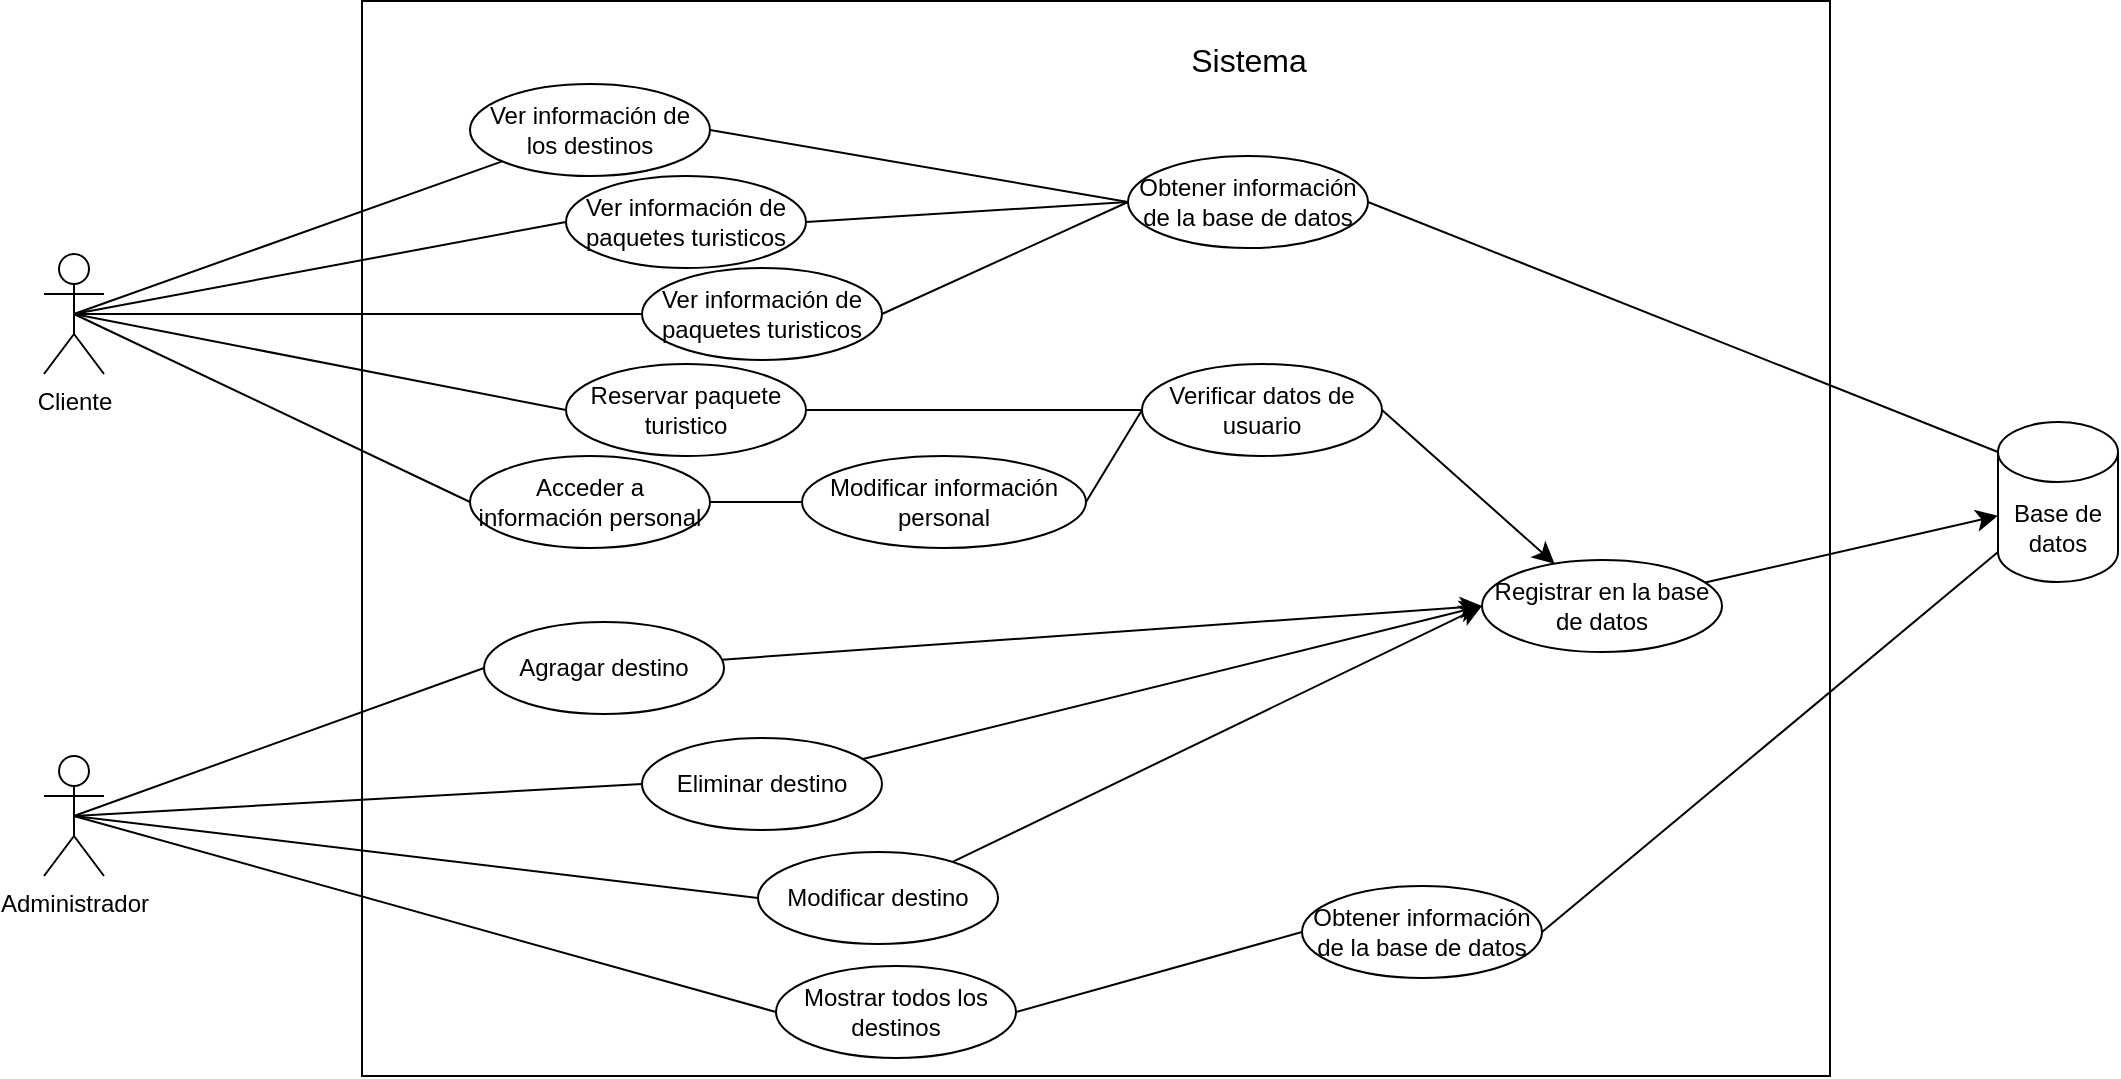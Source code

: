 <mxfile version="25.0.3">
  <diagram name="Página-1" id="uOCNBpy4D1US0aenxQsT">
    <mxGraphModel dx="2074" dy="1146" grid="0" gridSize="10" guides="1" tooltips="1" connect="1" arrows="1" fold="1" page="0" pageScale="1" pageWidth="827" pageHeight="1169" math="0" shadow="0">
      <root>
        <mxCell id="0" />
        <mxCell id="1" parent="0" />
        <mxCell id="DeKNGJ8n5bGCXkn4HHzx-1" value="" style="rounded=0;whiteSpace=wrap;html=1;" vertex="1" parent="1">
          <mxGeometry x="-95" y="-46.5" width="734" height="537.5" as="geometry" />
        </mxCell>
        <mxCell id="DeKNGJ8n5bGCXkn4HHzx-2" value="Sistema" style="text;html=1;align=center;verticalAlign=middle;resizable=0;points=[];autosize=1;strokeColor=none;fillColor=none;fontSize=16;" vertex="1" parent="1">
          <mxGeometry x="310" y="-33" width="76" height="31" as="geometry" />
        </mxCell>
        <mxCell id="DeKNGJ8n5bGCXkn4HHzx-3" value="Cliente" style="shape=umlActor;verticalLabelPosition=bottom;verticalAlign=top;html=1;outlineConnect=0;" vertex="1" parent="1">
          <mxGeometry x="-254" y="80" width="30" height="60" as="geometry" />
        </mxCell>
        <mxCell id="DeKNGJ8n5bGCXkn4HHzx-4" value="Ver información de los destinos" style="ellipse;whiteSpace=wrap;html=1;" vertex="1" parent="1">
          <mxGeometry x="-41" y="-5" width="120" height="46" as="geometry" />
        </mxCell>
        <mxCell id="DeKNGJ8n5bGCXkn4HHzx-8" value="" style="endArrow=none;html=1;rounded=0;fontSize=12;startSize=8;endSize=8;curved=1;exitX=0.5;exitY=0.5;exitDx=0;exitDy=0;exitPerimeter=0;" edge="1" parent="1" source="DeKNGJ8n5bGCXkn4HHzx-3" target="DeKNGJ8n5bGCXkn4HHzx-4">
          <mxGeometry width="50" height="50" relative="1" as="geometry">
            <mxPoint x="21" y="280" as="sourcePoint" />
            <mxPoint x="71" y="230" as="targetPoint" />
          </mxGeometry>
        </mxCell>
        <mxCell id="DeKNGJ8n5bGCXkn4HHzx-12" value="Ver información de paquetes turisticos" style="ellipse;whiteSpace=wrap;html=1;" vertex="1" parent="1">
          <mxGeometry x="7" y="41" width="120" height="46" as="geometry" />
        </mxCell>
        <mxCell id="DeKNGJ8n5bGCXkn4HHzx-13" value="" style="endArrow=none;html=1;rounded=0;fontSize=12;startSize=8;endSize=8;curved=1;exitX=0.5;exitY=0.5;exitDx=0;exitDy=0;exitPerimeter=0;entryX=0;entryY=0.5;entryDx=0;entryDy=0;" edge="1" parent="1" source="DeKNGJ8n5bGCXkn4HHzx-3" target="DeKNGJ8n5bGCXkn4HHzx-12">
          <mxGeometry width="50" height="50" relative="1" as="geometry">
            <mxPoint x="10" y="346" as="sourcePoint" />
            <mxPoint x="60" y="296" as="targetPoint" />
          </mxGeometry>
        </mxCell>
        <mxCell id="DeKNGJ8n5bGCXkn4HHzx-14" value="Ver información de paquetes turisticos" style="ellipse;whiteSpace=wrap;html=1;" vertex="1" parent="1">
          <mxGeometry x="45" y="87" width="120" height="46" as="geometry" />
        </mxCell>
        <mxCell id="DeKNGJ8n5bGCXkn4HHzx-15" value="" style="endArrow=none;html=1;rounded=0;fontSize=12;startSize=8;endSize=8;curved=1;exitX=0.5;exitY=0.5;exitDx=0;exitDy=0;exitPerimeter=0;entryX=0;entryY=0.5;entryDx=0;entryDy=0;" edge="1" parent="1" source="DeKNGJ8n5bGCXkn4HHzx-3" target="DeKNGJ8n5bGCXkn4HHzx-14">
          <mxGeometry width="50" height="50" relative="1" as="geometry">
            <mxPoint x="158" y="243" as="sourcePoint" />
            <mxPoint x="208" y="193" as="targetPoint" />
          </mxGeometry>
        </mxCell>
        <mxCell id="DeKNGJ8n5bGCXkn4HHzx-16" value="Reservar paquete turistico" style="ellipse;whiteSpace=wrap;html=1;" vertex="1" parent="1">
          <mxGeometry x="7" y="135" width="120" height="46" as="geometry" />
        </mxCell>
        <mxCell id="DeKNGJ8n5bGCXkn4HHzx-17" value="" style="endArrow=none;html=1;rounded=0;fontSize=12;startSize=8;endSize=8;curved=1;entryX=0.5;entryY=0.5;entryDx=0;entryDy=0;entryPerimeter=0;exitX=0;exitY=0.5;exitDx=0;exitDy=0;" edge="1" parent="1" source="DeKNGJ8n5bGCXkn4HHzx-16" target="DeKNGJ8n5bGCXkn4HHzx-3">
          <mxGeometry width="50" height="50" relative="1" as="geometry">
            <mxPoint x="-79" y="345" as="sourcePoint" />
            <mxPoint x="-29" y="295" as="targetPoint" />
          </mxGeometry>
        </mxCell>
        <mxCell id="DeKNGJ8n5bGCXkn4HHzx-19" value="Acceder a información personal" style="ellipse;whiteSpace=wrap;html=1;" vertex="1" parent="1">
          <mxGeometry x="-41" y="181" width="120" height="46" as="geometry" />
        </mxCell>
        <mxCell id="DeKNGJ8n5bGCXkn4HHzx-20" value="" style="endArrow=none;html=1;rounded=0;fontSize=12;startSize=8;endSize=8;curved=1;exitX=0.5;exitY=0.5;exitDx=0;exitDy=0;exitPerimeter=0;entryX=0;entryY=0.5;entryDx=0;entryDy=0;" edge="1" parent="1" source="DeKNGJ8n5bGCXkn4HHzx-3" target="DeKNGJ8n5bGCXkn4HHzx-19">
          <mxGeometry width="50" height="50" relative="1" as="geometry">
            <mxPoint x="-81" y="369" as="sourcePoint" />
            <mxPoint x="-31" y="319" as="targetPoint" />
          </mxGeometry>
        </mxCell>
        <mxCell id="DeKNGJ8n5bGCXkn4HHzx-31" style="edgeStyle=none;curved=1;rounded=0;orthogonalLoop=1;jettySize=auto;html=1;fontSize=12;startSize=8;endSize=8;exitX=1;exitY=0.5;exitDx=0;exitDy=0;" edge="1" parent="1" source="DeKNGJ8n5bGCXkn4HHzx-22" target="DeKNGJ8n5bGCXkn4HHzx-26">
          <mxGeometry relative="1" as="geometry" />
        </mxCell>
        <mxCell id="DeKNGJ8n5bGCXkn4HHzx-22" value="Verificar datos de usuario" style="ellipse;whiteSpace=wrap;html=1;" vertex="1" parent="1">
          <mxGeometry x="295" y="135" width="120" height="46" as="geometry" />
        </mxCell>
        <mxCell id="DeKNGJ8n5bGCXkn4HHzx-23" value="" style="endArrow=none;html=1;rounded=0;fontSize=12;startSize=8;endSize=8;curved=1;exitX=1;exitY=0.5;exitDx=0;exitDy=0;entryX=0;entryY=0.5;entryDx=0;entryDy=0;" edge="1" parent="1" source="DeKNGJ8n5bGCXkn4HHzx-19" target="DeKNGJ8n5bGCXkn4HHzx-27">
          <mxGeometry width="50" height="50" relative="1" as="geometry">
            <mxPoint x="161" y="349" as="sourcePoint" />
            <mxPoint x="211" y="299" as="targetPoint" />
          </mxGeometry>
        </mxCell>
        <mxCell id="DeKNGJ8n5bGCXkn4HHzx-24" value="" style="endArrow=none;html=1;rounded=0;fontSize=12;startSize=8;endSize=8;curved=1;entryX=1;entryY=0.5;entryDx=0;entryDy=0;exitX=0;exitY=0.5;exitDx=0;exitDy=0;" edge="1" parent="1" source="DeKNGJ8n5bGCXkn4HHzx-22" target="DeKNGJ8n5bGCXkn4HHzx-16">
          <mxGeometry width="50" height="50" relative="1" as="geometry">
            <mxPoint x="212" y="349" as="sourcePoint" />
            <mxPoint x="262" y="299" as="targetPoint" />
          </mxGeometry>
        </mxCell>
        <mxCell id="DeKNGJ8n5bGCXkn4HHzx-25" value="Base de datos" style="shape=cylinder3;whiteSpace=wrap;html=1;boundedLbl=1;backgroundOutline=1;size=15;" vertex="1" parent="1">
          <mxGeometry x="723" y="164" width="60" height="80" as="geometry" />
        </mxCell>
        <mxCell id="DeKNGJ8n5bGCXkn4HHzx-30" style="edgeStyle=none;curved=1;rounded=0;orthogonalLoop=1;jettySize=auto;html=1;fontSize=12;startSize=8;endSize=8;" edge="1" parent="1" source="DeKNGJ8n5bGCXkn4HHzx-26" target="DeKNGJ8n5bGCXkn4HHzx-25">
          <mxGeometry relative="1" as="geometry" />
        </mxCell>
        <mxCell id="DeKNGJ8n5bGCXkn4HHzx-26" value="Registrar en la base de datos" style="ellipse;whiteSpace=wrap;html=1;" vertex="1" parent="1">
          <mxGeometry x="465" y="233" width="120" height="46" as="geometry" />
        </mxCell>
        <mxCell id="DeKNGJ8n5bGCXkn4HHzx-27" value="Modificar información personal" style="ellipse;whiteSpace=wrap;html=1;" vertex="1" parent="1">
          <mxGeometry x="125" y="181" width="142" height="46" as="geometry" />
        </mxCell>
        <mxCell id="DeKNGJ8n5bGCXkn4HHzx-28" value="" style="endArrow=none;html=1;rounded=0;fontSize=12;startSize=8;endSize=8;curved=1;exitX=1;exitY=0.5;exitDx=0;exitDy=0;entryX=0;entryY=0.5;entryDx=0;entryDy=0;" edge="1" parent="1" source="DeKNGJ8n5bGCXkn4HHzx-27" target="DeKNGJ8n5bGCXkn4HHzx-22">
          <mxGeometry width="50" height="50" relative="1" as="geometry">
            <mxPoint x="335" y="317" as="sourcePoint" />
            <mxPoint x="385" y="267" as="targetPoint" />
          </mxGeometry>
        </mxCell>
        <mxCell id="DeKNGJ8n5bGCXkn4HHzx-32" value="Administrador" style="shape=umlActor;verticalLabelPosition=bottom;verticalAlign=top;html=1;outlineConnect=0;" vertex="1" parent="1">
          <mxGeometry x="-254" y="331" width="30" height="60" as="geometry" />
        </mxCell>
        <mxCell id="DeKNGJ8n5bGCXkn4HHzx-45" style="edgeStyle=none;curved=1;rounded=0;orthogonalLoop=1;jettySize=auto;html=1;entryX=0;entryY=0.5;entryDx=0;entryDy=0;fontSize=12;startSize=8;endSize=8;" edge="1" parent="1" source="DeKNGJ8n5bGCXkn4HHzx-34" target="DeKNGJ8n5bGCXkn4HHzx-26">
          <mxGeometry relative="1" as="geometry" />
        </mxCell>
        <mxCell id="DeKNGJ8n5bGCXkn4HHzx-34" value="Agragar destino" style="ellipse;whiteSpace=wrap;html=1;" vertex="1" parent="1">
          <mxGeometry x="-34" y="264" width="120" height="46" as="geometry" />
        </mxCell>
        <mxCell id="DeKNGJ8n5bGCXkn4HHzx-46" style="edgeStyle=none;curved=1;rounded=0;orthogonalLoop=1;jettySize=auto;html=1;entryX=0;entryY=0.5;entryDx=0;entryDy=0;fontSize=12;startSize=8;endSize=8;" edge="1" parent="1" source="DeKNGJ8n5bGCXkn4HHzx-35" target="DeKNGJ8n5bGCXkn4HHzx-26">
          <mxGeometry relative="1" as="geometry" />
        </mxCell>
        <mxCell id="DeKNGJ8n5bGCXkn4HHzx-35" value="Eliminar destino" style="ellipse;whiteSpace=wrap;html=1;" vertex="1" parent="1">
          <mxGeometry x="45" y="322" width="120" height="46" as="geometry" />
        </mxCell>
        <mxCell id="DeKNGJ8n5bGCXkn4HHzx-47" style="edgeStyle=none;curved=1;rounded=0;orthogonalLoop=1;jettySize=auto;html=1;entryX=0;entryY=0.5;entryDx=0;entryDy=0;fontSize=12;startSize=8;endSize=8;" edge="1" parent="1" source="DeKNGJ8n5bGCXkn4HHzx-36" target="DeKNGJ8n5bGCXkn4HHzx-26">
          <mxGeometry relative="1" as="geometry" />
        </mxCell>
        <mxCell id="DeKNGJ8n5bGCXkn4HHzx-36" value="Modificar destino" style="ellipse;whiteSpace=wrap;html=1;" vertex="1" parent="1">
          <mxGeometry x="103" y="379" width="120" height="46" as="geometry" />
        </mxCell>
        <mxCell id="DeKNGJ8n5bGCXkn4HHzx-37" value="" style="endArrow=none;html=1;rounded=0;fontSize=12;startSize=8;endSize=8;curved=1;exitX=0.5;exitY=0.5;exitDx=0;exitDy=0;exitPerimeter=0;entryX=0;entryY=0.5;entryDx=0;entryDy=0;" edge="1" parent="1" source="DeKNGJ8n5bGCXkn4HHzx-32" target="DeKNGJ8n5bGCXkn4HHzx-34">
          <mxGeometry width="50" height="50" relative="1" as="geometry">
            <mxPoint x="-37" y="405" as="sourcePoint" />
            <mxPoint x="13" y="355" as="targetPoint" />
          </mxGeometry>
        </mxCell>
        <mxCell id="DeKNGJ8n5bGCXkn4HHzx-38" value="" style="endArrow=none;html=1;rounded=0;fontSize=12;startSize=8;endSize=8;curved=1;exitX=0.5;exitY=0.5;exitDx=0;exitDy=0;exitPerimeter=0;entryX=0;entryY=0.5;entryDx=0;entryDy=0;" edge="1" parent="1" source="DeKNGJ8n5bGCXkn4HHzx-32" target="DeKNGJ8n5bGCXkn4HHzx-35">
          <mxGeometry width="50" height="50" relative="1" as="geometry">
            <mxPoint x="-198" y="360" as="sourcePoint" />
            <mxPoint x="17" y="351" as="targetPoint" />
          </mxGeometry>
        </mxCell>
        <mxCell id="DeKNGJ8n5bGCXkn4HHzx-39" value="" style="endArrow=none;html=1;rounded=0;fontSize=12;startSize=8;endSize=8;curved=1;exitX=0.5;exitY=0.5;exitDx=0;exitDy=0;exitPerimeter=0;entryX=0;entryY=0.5;entryDx=0;entryDy=0;" edge="1" parent="1" source="DeKNGJ8n5bGCXkn4HHzx-32" target="DeKNGJ8n5bGCXkn4HHzx-36">
          <mxGeometry width="50" height="50" relative="1" as="geometry">
            <mxPoint y="431" as="sourcePoint" />
            <mxPoint x="50" y="381" as="targetPoint" />
          </mxGeometry>
        </mxCell>
        <mxCell id="DeKNGJ8n5bGCXkn4HHzx-40" value="Obtener información de la base de datos" style="ellipse;whiteSpace=wrap;html=1;" vertex="1" parent="1">
          <mxGeometry x="288" y="31" width="120" height="46" as="geometry" />
        </mxCell>
        <mxCell id="DeKNGJ8n5bGCXkn4HHzx-41" value="" style="endArrow=none;html=1;rounded=0;fontSize=12;startSize=8;endSize=8;curved=1;entryX=1;entryY=0.5;entryDx=0;entryDy=0;exitX=0;exitY=0.5;exitDx=0;exitDy=0;" edge="1" parent="1" source="DeKNGJ8n5bGCXkn4HHzx-40" target="DeKNGJ8n5bGCXkn4HHzx-4">
          <mxGeometry width="50" height="50" relative="1" as="geometry">
            <mxPoint x="305" y="168" as="sourcePoint" />
            <mxPoint x="137" y="168" as="targetPoint" />
          </mxGeometry>
        </mxCell>
        <mxCell id="DeKNGJ8n5bGCXkn4HHzx-42" value="" style="endArrow=none;html=1;rounded=0;fontSize=12;startSize=8;endSize=8;curved=1;entryX=1;entryY=0.5;entryDx=0;entryDy=0;exitX=0;exitY=0.5;exitDx=0;exitDy=0;" edge="1" parent="1" source="DeKNGJ8n5bGCXkn4HHzx-40" target="DeKNGJ8n5bGCXkn4HHzx-12">
          <mxGeometry width="50" height="50" relative="1" as="geometry">
            <mxPoint x="315" y="178" as="sourcePoint" />
            <mxPoint x="147" y="178" as="targetPoint" />
          </mxGeometry>
        </mxCell>
        <mxCell id="DeKNGJ8n5bGCXkn4HHzx-43" value="" style="endArrow=none;html=1;rounded=0;fontSize=12;startSize=8;endSize=8;curved=1;entryX=1;entryY=0.5;entryDx=0;entryDy=0;exitX=0;exitY=0.5;exitDx=0;exitDy=0;" edge="1" parent="1" source="DeKNGJ8n5bGCXkn4HHzx-40" target="DeKNGJ8n5bGCXkn4HHzx-14">
          <mxGeometry width="50" height="50" relative="1" as="geometry">
            <mxPoint x="325" y="188" as="sourcePoint" />
            <mxPoint x="157" y="188" as="targetPoint" />
          </mxGeometry>
        </mxCell>
        <mxCell id="DeKNGJ8n5bGCXkn4HHzx-44" value="" style="endArrow=none;html=1;rounded=0;fontSize=12;startSize=8;endSize=8;curved=1;entryX=1;entryY=0.5;entryDx=0;entryDy=0;exitX=0;exitY=0;exitDx=0;exitDy=15;exitPerimeter=0;" edge="1" parent="1" source="DeKNGJ8n5bGCXkn4HHzx-25" target="DeKNGJ8n5bGCXkn4HHzx-40">
          <mxGeometry width="50" height="50" relative="1" as="geometry">
            <mxPoint x="335" y="198" as="sourcePoint" />
            <mxPoint x="167" y="198" as="targetPoint" />
          </mxGeometry>
        </mxCell>
        <mxCell id="DeKNGJ8n5bGCXkn4HHzx-48" value="Mostrar todos los destinos" style="ellipse;whiteSpace=wrap;html=1;" vertex="1" parent="1">
          <mxGeometry x="112" y="436" width="120" height="46" as="geometry" />
        </mxCell>
        <mxCell id="DeKNGJ8n5bGCXkn4HHzx-49" value="" style="endArrow=none;html=1;rounded=0;fontSize=12;startSize=8;endSize=8;curved=1;exitX=0.5;exitY=0.5;exitDx=0;exitDy=0;exitPerimeter=0;entryX=0;entryY=0.5;entryDx=0;entryDy=0;" edge="1" parent="1" source="DeKNGJ8n5bGCXkn4HHzx-32" target="DeKNGJ8n5bGCXkn4HHzx-48">
          <mxGeometry width="50" height="50" relative="1" as="geometry">
            <mxPoint x="-48" y="483" as="sourcePoint" />
            <mxPoint x="2" y="433" as="targetPoint" />
          </mxGeometry>
        </mxCell>
        <mxCell id="DeKNGJ8n5bGCXkn4HHzx-50" value="Obtener información de la base de datos" style="ellipse;whiteSpace=wrap;html=1;" vertex="1" parent="1">
          <mxGeometry x="375" y="396" width="120" height="46" as="geometry" />
        </mxCell>
        <mxCell id="DeKNGJ8n5bGCXkn4HHzx-51" value="" style="endArrow=none;html=1;rounded=0;fontSize=12;startSize=8;endSize=8;curved=1;exitX=1;exitY=0.5;exitDx=0;exitDy=0;entryX=0;entryY=0.5;entryDx=0;entryDy=0;" edge="1" parent="1" source="DeKNGJ8n5bGCXkn4HHzx-48" target="DeKNGJ8n5bGCXkn4HHzx-50">
          <mxGeometry width="50" height="50" relative="1" as="geometry">
            <mxPoint x="419" y="395" as="sourcePoint" />
            <mxPoint x="469" y="345" as="targetPoint" />
          </mxGeometry>
        </mxCell>
        <mxCell id="DeKNGJ8n5bGCXkn4HHzx-52" value="" style="endArrow=none;html=1;rounded=0;fontSize=12;startSize=8;endSize=8;curved=1;exitX=1;exitY=0.5;exitDx=0;exitDy=0;entryX=0;entryY=1;entryDx=0;entryDy=-15;entryPerimeter=0;" edge="1" parent="1" source="DeKNGJ8n5bGCXkn4HHzx-50" target="DeKNGJ8n5bGCXkn4HHzx-25">
          <mxGeometry width="50" height="50" relative="1" as="geometry">
            <mxPoint x="612" y="416" as="sourcePoint" />
            <mxPoint x="662" y="366" as="targetPoint" />
          </mxGeometry>
        </mxCell>
      </root>
    </mxGraphModel>
  </diagram>
</mxfile>
